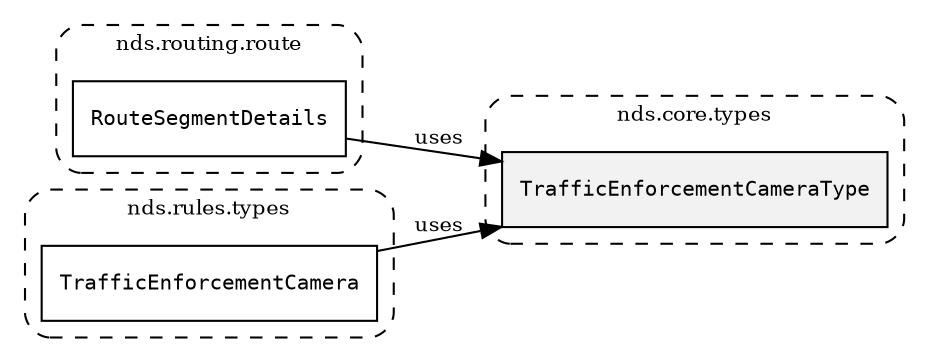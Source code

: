 /**
 * This dot file creates symbol collaboration diagram for TrafficEnforcementCameraType.
 */
digraph ZSERIO
{
    node [shape=box, fontsize=10];
    rankdir="LR";
    fontsize=10;
    tooltip="TrafficEnforcementCameraType collaboration diagram";

    subgraph "cluster_nds.core.types"
    {
        style="dashed, rounded";
        label="nds.core.types";
        tooltip="Package nds.core.types";
        href="../../../content/packages/nds.core.types.html#Package-nds-core-types";
        target="_parent";

        "TrafficEnforcementCameraType" [style="filled", fillcolor="#0000000D", target="_parent", label=<<font face="monospace"><table align="center" border="0" cellspacing="0" cellpadding="0"><tr><td href="../../../content/packages/nds.core.types.html#Enum-TrafficEnforcementCameraType" title="Enum defined in nds.core.types">TrafficEnforcementCameraType</td></tr></table></font>>];
    }

    subgraph "cluster_nds.routing.route"
    {
        style="dashed, rounded";
        label="nds.routing.route";
        tooltip="Package nds.routing.route";
        href="../../../content/packages/nds.routing.route.html#Package-nds-routing-route";
        target="_parent";

        "RouteSegmentDetails" [target="_parent", label=<<font face="monospace"><table align="center" border="0" cellspacing="0" cellpadding="0"><tr><td href="../../../content/packages/nds.routing.route.html#Choice-RouteSegmentDetails" title="Choice defined in nds.routing.route">RouteSegmentDetails</td></tr></table></font>>];
    }

    subgraph "cluster_nds.rules.types"
    {
        style="dashed, rounded";
        label="nds.rules.types";
        tooltip="Package nds.rules.types";
        href="../../../content/packages/nds.rules.types.html#Package-nds-rules-types";
        target="_parent";

        "TrafficEnforcementCamera" [target="_parent", label=<<font face="monospace"><table align="center" border="0" cellspacing="0" cellpadding="0"><tr><td href="../../../content/packages/nds.rules.types.html#Subtype-TrafficEnforcementCamera" title="Subtype defined in nds.rules.types">TrafficEnforcementCamera</td></tr></table></font>>];
    }

    "RouteSegmentDetails" -> "TrafficEnforcementCameraType" [label="uses", fontsize=10];
    "TrafficEnforcementCamera" -> "TrafficEnforcementCameraType" [label="uses", fontsize=10];
}
